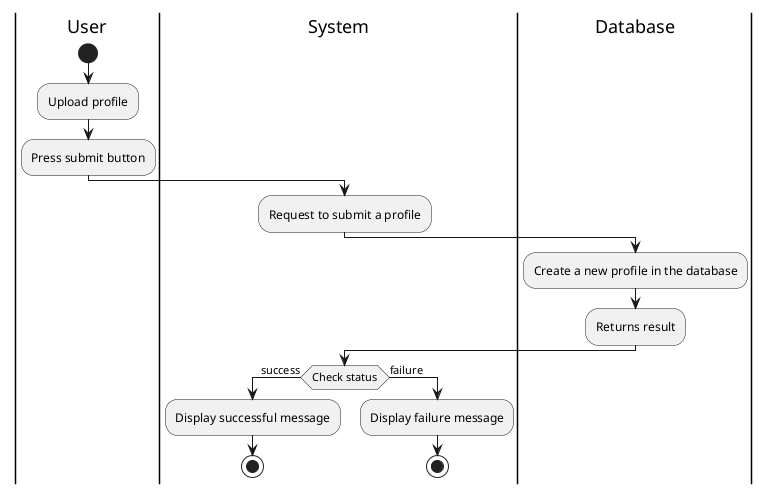 @startuml
|User|
start
:Upload profile;
:Press submit button;
|System|
:Request to submit a profile;
|Database|
:Create a new profile in the database;
:Returns result;
|System|
if (Check status) then (success)
  :Display successful message;
  stop
else (failure)
  :Display failure message;
  stop
@end